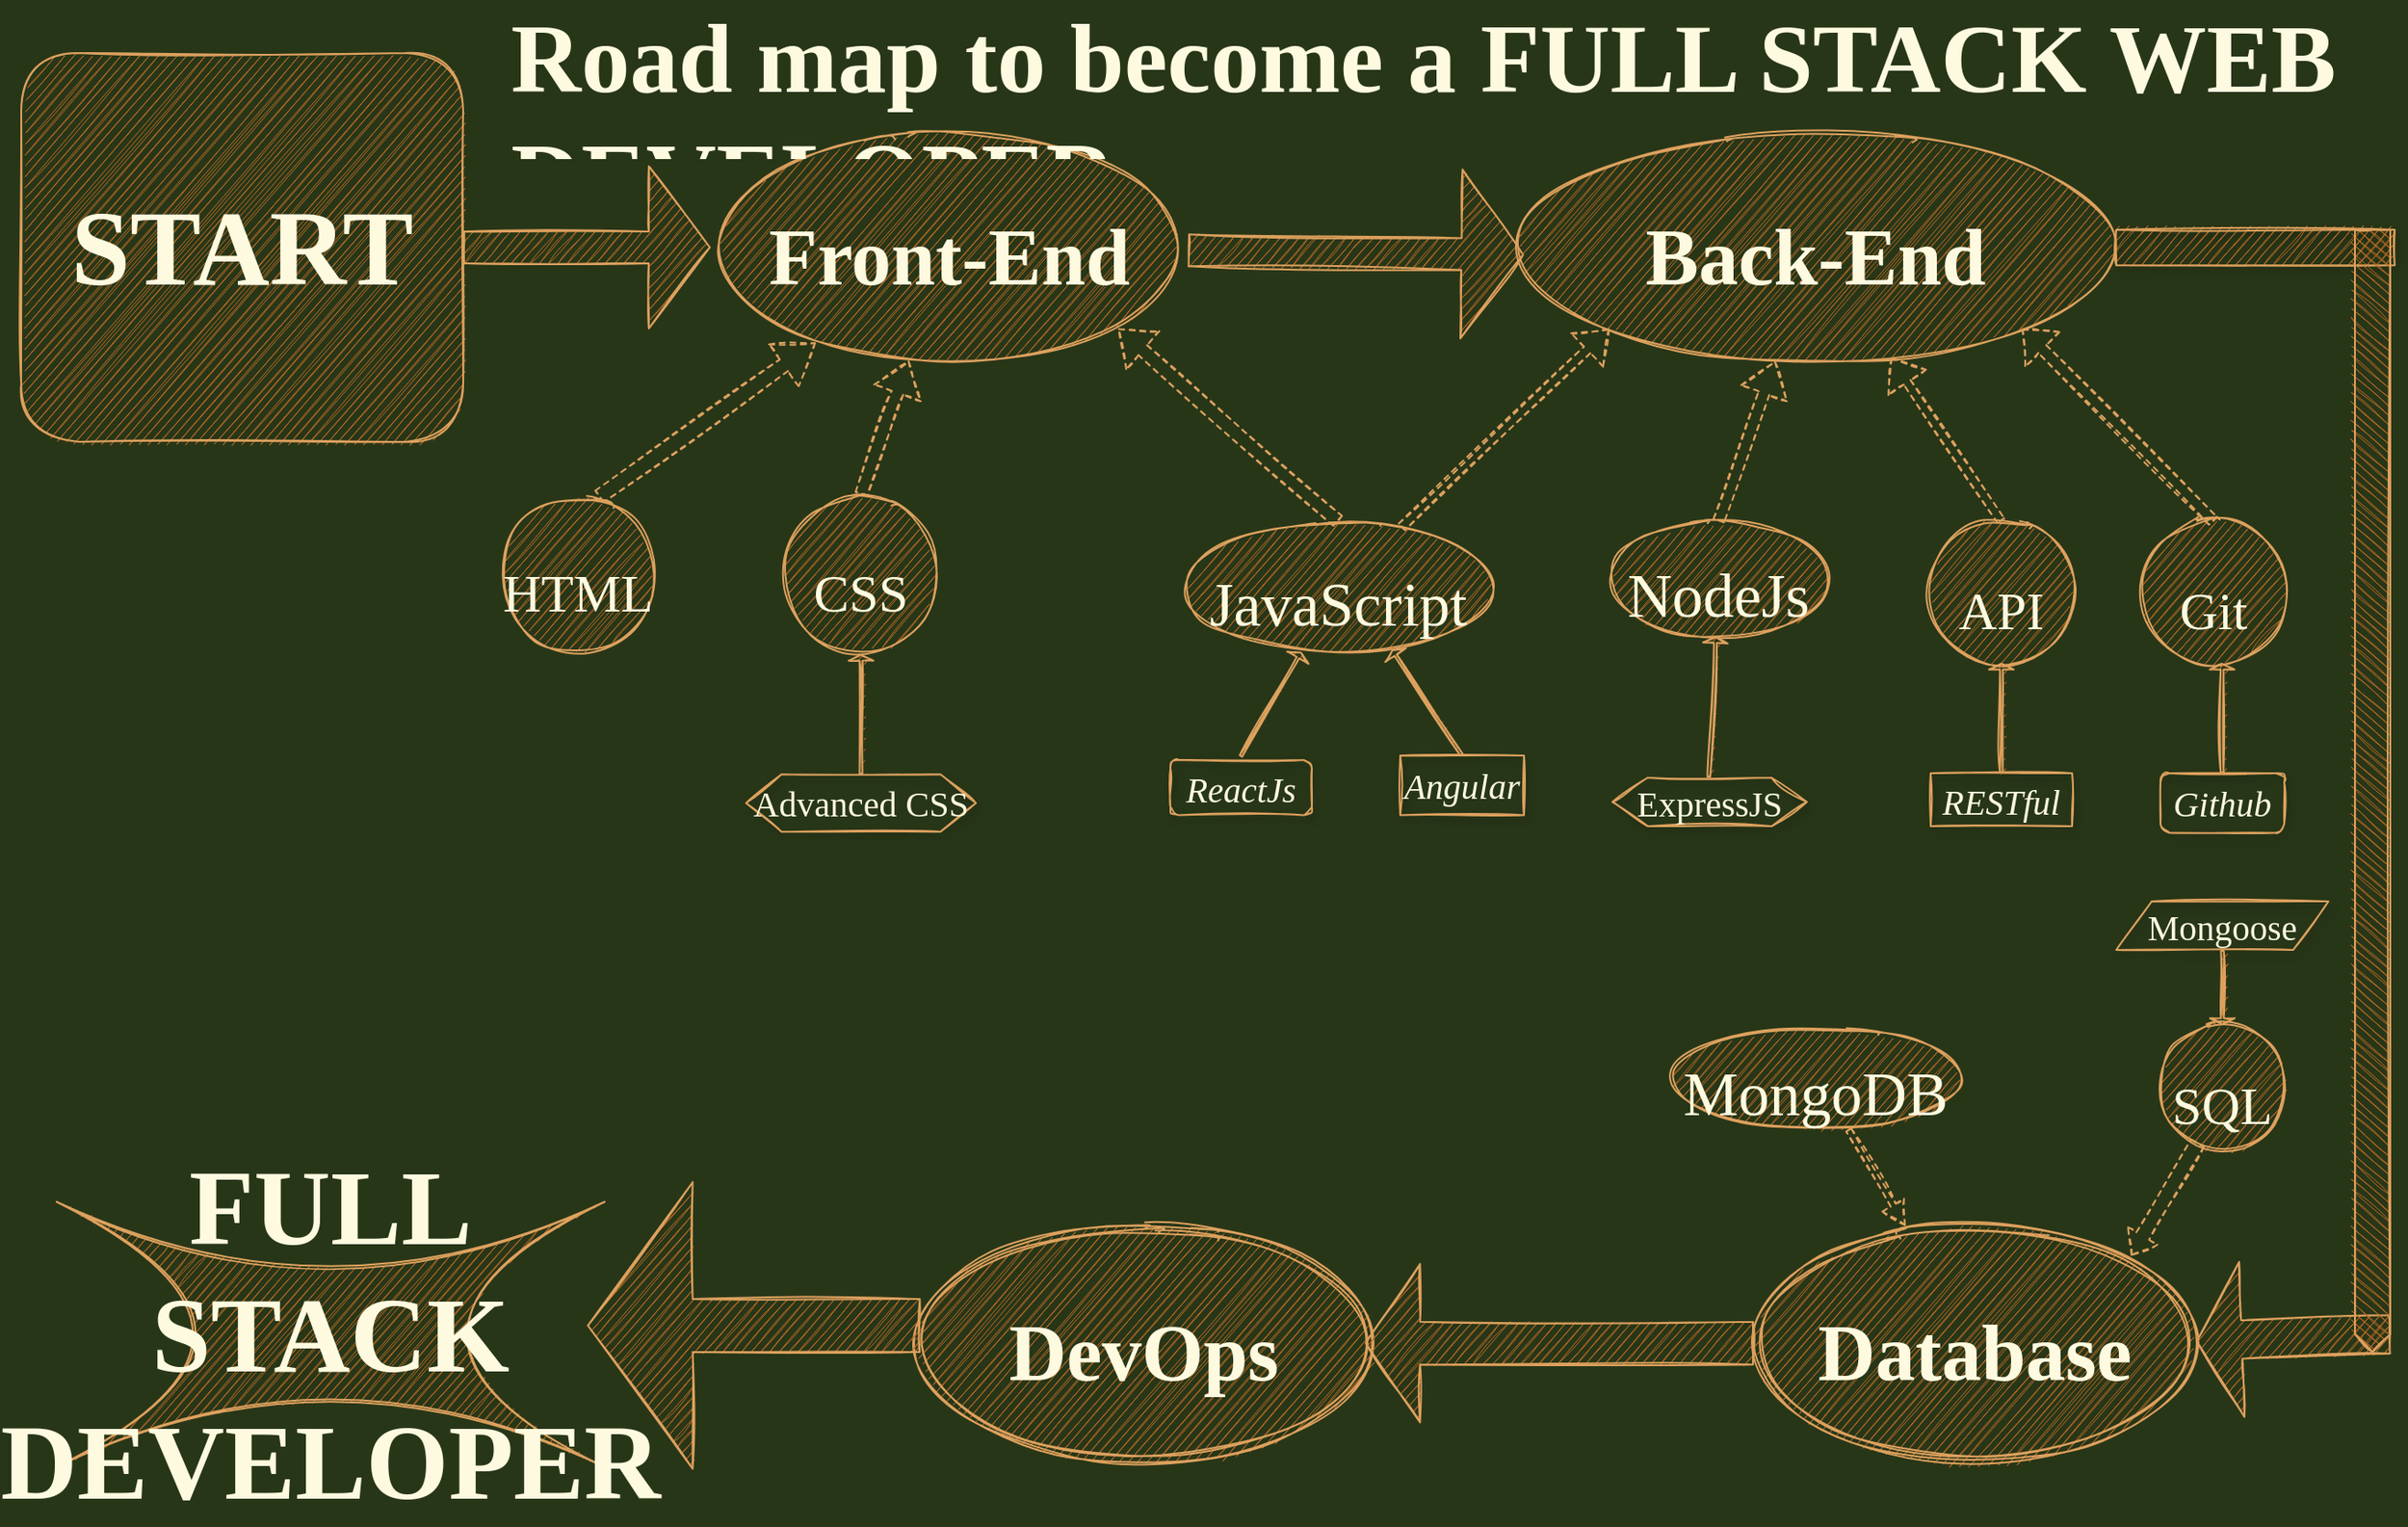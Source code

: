 <mxfile version="14.1.3" type="github" pages="2">
  <diagram id="CsrqnA929PZ32z1xLhLB" name="Page-1">
    <mxGraphModel dx="5660" dy="4140" grid="1" gridSize="10" guides="1" tooltips="1" connect="1" arrows="1" fold="1" page="1" pageScale="1" pageWidth="1400" pageHeight="850" background="#283618" math="0" shadow="0">
      <root>
        <mxCell id="0" />
        <mxCell id="1" parent="0" />
        <mxCell id="RULEtSPXPsWNLCoPCkr5-1" value="&lt;font style=&quot;font-size: 60px;&quot;&gt;&lt;b style=&quot;font-size: 60px;&quot;&gt;START&lt;/b&gt;&lt;/font&gt;" style="rounded=1;whiteSpace=wrap;html=1;sketch=1;fontFamily=Cabin Sketch;fontSource=https%3A%2F%2Ffonts.googleapis.com%2Fcss%3Ffamily%3DCabin%2BSketch;fontSize=60;fillColor=#BC6C25;strokeColor=#DDA15E;fontColor=#FEFAE0;" parent="1" vertex="1">
          <mxGeometry y="40" width="250" height="220" as="geometry" />
        </mxCell>
        <mxCell id="RULEtSPXPsWNLCoPCkr5-3" value="&lt;font style=&quot;font-size: 30px&quot;&gt;HTML&lt;/font&gt;" style="ellipse;whiteSpace=wrap;html=1;aspect=fixed;sketch=1;fontFamily=Cabin Sketch;fontSource=https%3A%2F%2Ffonts.googleapis.com%2Fcss%3Ffamily%3DCabin%2BSketch;fontSize=60;fillColor=#BC6C25;strokeColor=#DDA15E;fontColor=#FEFAE0;" parent="1" vertex="1">
          <mxGeometry x="270" y="290" width="90" height="90" as="geometry" />
        </mxCell>
        <mxCell id="RULEtSPXPsWNLCoPCkr5-4" value="&lt;font style=&quot;font-size: 30px&quot;&gt;CSS&lt;/font&gt;" style="ellipse;whiteSpace=wrap;html=1;aspect=fixed;sketch=1;fontFamily=Cabin Sketch;fontSource=https%3A%2F%2Ffonts.googleapis.com%2Fcss%3Ffamily%3DCabin%2BSketch;fontSize=60;fillColor=#BC6C25;strokeColor=#DDA15E;fontColor=#FEFAE0;" parent="1" vertex="1">
          <mxGeometry x="430" y="290" width="90" height="90" as="geometry" />
        </mxCell>
        <mxCell id="RULEtSPXPsWNLCoPCkr5-5" value="&lt;font style=&quot;font-size: 45px&quot;&gt;Front-End&lt;/font&gt;" style="ellipse;whiteSpace=wrap;html=1;sketch=1;fontFamily=Cabin Sketch;fontSource=https%3A%2F%2Ffonts.googleapis.com%2Fcss%3Ffamily%3DCabin%2BSketch;fontSize=60;fontStyle=1;fillColor=#BC6C25;strokeColor=#DDA15E;fontColor=#FEFAE0;" parent="1" vertex="1">
          <mxGeometry x="390" y="85" width="270" height="130" as="geometry" />
        </mxCell>
        <mxCell id="RULEtSPXPsWNLCoPCkr5-9" value="" style="shape=flexArrow;endArrow=classic;html=1;fontFamily=Cabin Sketch;fontSource=https%3A%2F%2Ffonts.googleapis.com%2Fcss%3Ffamily%3DCabin%2BSketch;fontSize=60;exitX=0.629;exitY=0.013;exitDx=0;exitDy=0;exitPerimeter=0;sketch=1;rounded=0;dashed=1;strokeColor=#DDA15E;fontColor=#FEFAE0;width=8;endSize=6.874;labelBackgroundColor=#283618;" parent="1" source="RULEtSPXPsWNLCoPCkr5-3" target="RULEtSPXPsWNLCoPCkr5-5" edge="1">
          <mxGeometry width="50" height="50" relative="1" as="geometry">
            <mxPoint x="390" y="230" as="sourcePoint" />
            <mxPoint x="440" y="180" as="targetPoint" />
          </mxGeometry>
        </mxCell>
        <mxCell id="RULEtSPXPsWNLCoPCkr5-10" value="" style="shape=flexArrow;endArrow=classic;html=1;fontFamily=Cabin Sketch;fontSource=https%3A%2F%2Ffonts.googleapis.com%2Fcss%3Ffamily%3DCabin%2BSketch;fontSize=60;sketch=1;rounded=0;exitX=0.5;exitY=0;exitDx=0;exitDy=0;dashed=1;strokeColor=#DDA15E;fontColor=#FEFAE0;width=6.857;endSize=5.954;labelBackgroundColor=#283618;" parent="1" source="RULEtSPXPsWNLCoPCkr5-4" target="RULEtSPXPsWNLCoPCkr5-5" edge="1">
          <mxGeometry width="50" height="50" relative="1" as="geometry">
            <mxPoint x="680" y="240" as="sourcePoint" />
            <mxPoint x="730" y="190" as="targetPoint" />
          </mxGeometry>
        </mxCell>
        <mxCell id="RULEtSPXPsWNLCoPCkr5-11" value="" style="shape=flexArrow;endArrow=classic;html=1;fontFamily=Cabin Sketch;fontSource=https%3A%2F%2Ffonts.googleapis.com%2Fcss%3Ffamily%3DCabin%2BSketch;fontSize=60;sketch=1;rounded=0;entryX=0;entryY=0.5;entryDx=0;entryDy=0;endWidth=72.857;endSize=11.172;fillColor=#BC6C25;strokeColor=#DDA15E;fontColor=#FEFAE0;exitX=1;exitY=0.5;exitDx=0;exitDy=0;width=17.931;labelBackgroundColor=#283618;" parent="1" source="RULEtSPXPsWNLCoPCkr5-1" target="RULEtSPXPsWNLCoPCkr5-5" edge="1">
          <mxGeometry width="50" height="50" relative="1" as="geometry">
            <mxPoint x="250" y="100" as="sourcePoint" />
            <mxPoint x="300" y="50" as="targetPoint" />
          </mxGeometry>
        </mxCell>
        <mxCell id="RULEtSPXPsWNLCoPCkr5-13" value="&lt;font style=&quot;font-size: 35px&quot;&gt;JavaScript&lt;/font&gt;" style="ellipse;whiteSpace=wrap;html=1;sketch=1;fontFamily=Cabin Sketch;fontSource=https%3A%2F%2Ffonts.googleapis.com%2Fcss%3Ffamily%3DCabin%2BSketch;fontSize=60;fillColor=#BC6C25;strokeColor=#DDA15E;fontColor=#FEFAE0;" parent="1" vertex="1">
          <mxGeometry x="660" y="305" width="170" height="75" as="geometry" />
        </mxCell>
        <mxCell id="RULEtSPXPsWNLCoPCkr5-14" value="" style="shape=flexArrow;endArrow=classic;html=1;fontFamily=Cabin Sketch;fontSource=https%3A%2F%2Ffonts.googleapis.com%2Fcss%3Ffamily%3DCabin%2BSketch;fontSize=60;entryX=1;entryY=1;entryDx=0;entryDy=0;rounded=0;sketch=1;exitX=0.5;exitY=0;exitDx=0;exitDy=0;dashed=1;strokeColor=#DDA15E;fontColor=#FEFAE0;width=7.429;endSize=5.651;labelBackgroundColor=#283618;" parent="1" source="RULEtSPXPsWNLCoPCkr5-13" target="RULEtSPXPsWNLCoPCkr5-5" edge="1">
          <mxGeometry width="50" height="50" relative="1" as="geometry">
            <mxPoint x="840" y="270" as="sourcePoint" />
            <mxPoint x="910" y="220" as="targetPoint" />
          </mxGeometry>
        </mxCell>
        <mxCell id="RULEtSPXPsWNLCoPCkr5-15" value="" style="shape=flexArrow;endArrow=classic;html=1;fontFamily=Cabin Sketch;fontSource=https%3A%2F%2Ffonts.googleapis.com%2Fcss%3Ffamily%3DCabin%2BSketch;fontSize=60;sketch=1;rounded=0;endWidth=76.667;endSize=11.29;entryX=0;entryY=0.532;entryDx=0;entryDy=0;entryPerimeter=0;fillColor=#BC6C25;strokeColor=#DDA15E;fontColor=#FEFAE0;width=18;labelBackgroundColor=#283618;" parent="1" source="RULEtSPXPsWNLCoPCkr5-5" target="RULEtSPXPsWNLCoPCkr5-16" edge="1">
          <mxGeometry width="50" height="50" relative="1" as="geometry">
            <mxPoint x="660" y="159" as="sourcePoint" />
            <mxPoint x="970" y="90" as="targetPoint" />
          </mxGeometry>
        </mxCell>
        <mxCell id="RULEtSPXPsWNLCoPCkr5-16" value="&lt;font style=&quot;font-size: 45px&quot;&gt;&lt;b&gt;Back-End&lt;/b&gt;&lt;/font&gt;" style="ellipse;whiteSpace=wrap;html=1;sketch=1;fontFamily=Cabin Sketch;fontSource=https%3A%2F%2Ffonts.googleapis.com%2Fcss%3Ffamily%3DCabin%2BSketch;fontSize=60;fillColor=#BC6C25;strokeColor=#DDA15E;fontColor=#FEFAE0;" parent="1" vertex="1">
          <mxGeometry x="850" y="85" width="330" height="130" as="geometry" />
        </mxCell>
        <mxCell id="RULEtSPXPsWNLCoPCkr5-17" value="" style="shape=flexArrow;endArrow=classic;html=1;fontFamily=Cabin Sketch;fontSource=https%3A%2F%2Ffonts.googleapis.com%2Fcss%3Ffamily%3DCabin%2BSketch;fontSize=60;rounded=0;sketch=1;dashed=1;strokeColor=#DDA15E;fontColor=#FEFAE0;entryX=0;entryY=1;entryDx=0;entryDy=0;width=5.143;endSize=5.314;labelBackgroundColor=#283618;" parent="1" source="RULEtSPXPsWNLCoPCkr5-13" target="RULEtSPXPsWNLCoPCkr5-16" edge="1">
          <mxGeometry width="50" height="50" relative="1" as="geometry">
            <mxPoint x="1026.61" y="264.04" as="sourcePoint" />
            <mxPoint x="889.998" y="140.002" as="targetPoint" />
          </mxGeometry>
        </mxCell>
        <mxCell id="RULEtSPXPsWNLCoPCkr5-18" value="&lt;font style=&quot;font-size: 35px&quot;&gt;NodeJs&lt;/font&gt;" style="ellipse;whiteSpace=wrap;html=1;sketch=1;fontFamily=Cabin Sketch;fontSource=https%3A%2F%2Ffonts.googleapis.com%2Fcss%3Ffamily%3DCabin%2BSketch;fontSize=60;fillColor=#BC6C25;strokeColor=#DDA15E;fontColor=#FEFAE0;" parent="1" vertex="1">
          <mxGeometry x="900" y="305" width="120" height="65" as="geometry" />
        </mxCell>
        <mxCell id="RULEtSPXPsWNLCoPCkr5-20" value="" style="shape=flexArrow;endArrow=classic;html=1;fontFamily=Cabin Sketch;fontSource=https%3A%2F%2Ffonts.googleapis.com%2Fcss%3Ffamily%3DCabin%2BSketch;fontSize=60;sketch=1;rounded=0;exitX=0.5;exitY=0;exitDx=0;exitDy=0;dashed=1;strokeColor=#DDA15E;fontColor=#FEFAE0;width=6.286;endSize=5.897;labelBackgroundColor=#283618;" parent="1" source="RULEtSPXPsWNLCoPCkr5-18" target="RULEtSPXPsWNLCoPCkr5-16" edge="1">
          <mxGeometry width="50" height="50" relative="1" as="geometry">
            <mxPoint x="1120" y="270" as="sourcePoint" />
            <mxPoint x="1105.793" y="184.757" as="targetPoint" />
          </mxGeometry>
        </mxCell>
        <mxCell id="RULEtSPXPsWNLCoPCkr5-22" value="&lt;font style=&quot;font-size: 30px&quot;&gt;API&lt;/font&gt;" style="ellipse;whiteSpace=wrap;html=1;aspect=fixed;sketch=1;fontFamily=Cabin Sketch;fontSource=https%3A%2F%2Ffonts.googleapis.com%2Fcss%3Ffamily%3DCabin%2BSketch;fontSize=60;fillColor=#BC6C25;strokeColor=#DDA15E;fontColor=#FEFAE0;" parent="1" vertex="1">
          <mxGeometry x="1080" y="305" width="80" height="80" as="geometry" />
        </mxCell>
        <mxCell id="RULEtSPXPsWNLCoPCkr5-23" value="" style="shape=flexArrow;endArrow=classic;html=1;fontFamily=Cabin Sketch;fontSource=https%3A%2F%2Ffonts.googleapis.com%2Fcss%3Ffamily%3DCabin%2BSketch;fontSize=60;sketch=1;rounded=0;exitX=0.5;exitY=0;exitDx=0;exitDy=0;dashed=1;strokeColor=#DDA15E;fontColor=#FEFAE0;width=4.571;endSize=4.96;labelBackgroundColor=#283618;" parent="1" source="RULEtSPXPsWNLCoPCkr5-22" target="RULEtSPXPsWNLCoPCkr5-16" edge="1">
          <mxGeometry width="50" height="50" relative="1" as="geometry">
            <mxPoint x="1191.53" y="270" as="sourcePoint" />
            <mxPoint x="1140" y="150" as="targetPoint" />
          </mxGeometry>
        </mxCell>
        <mxCell id="RULEtSPXPsWNLCoPCkr5-24" value="&lt;font style=&quot;font-size: 30px&quot;&gt;Git&lt;/font&gt;" style="ellipse;whiteSpace=wrap;html=1;aspect=fixed;sketch=1;fontFamily=Cabin Sketch;fontSource=https%3A%2F%2Ffonts.googleapis.com%2Fcss%3Ffamily%3DCabin%2BSketch;fontSize=60;fillColor=#BC6C25;strokeColor=#DDA15E;fontColor=#FEFAE0;" parent="1" vertex="1">
          <mxGeometry x="1200" y="305" width="80" height="80" as="geometry" />
        </mxCell>
        <mxCell id="RULEtSPXPsWNLCoPCkr5-25" value="" style="shape=flexArrow;endArrow=classic;html=1;fontFamily=Cabin Sketch;fontSource=https%3A%2F%2Ffonts.googleapis.com%2Fcss%3Ffamily%3DCabin%2BSketch;fontSize=60;entryX=1;entryY=1;entryDx=0;entryDy=0;rounded=0;sketch=1;exitX=0.5;exitY=0;exitDx=0;exitDy=0;dashed=1;strokeColor=#DDA15E;fontColor=#FEFAE0;width=6.286;endSize=4.92;labelBackgroundColor=#283618;" parent="1" source="RULEtSPXPsWNLCoPCkr5-24" target="RULEtSPXPsWNLCoPCkr5-16" edge="1">
          <mxGeometry width="50" height="50" relative="1" as="geometry">
            <mxPoint x="1280" y="264" as="sourcePoint" />
            <mxPoint x="1129.999" y="140.002" as="targetPoint" />
          </mxGeometry>
        </mxCell>
        <mxCell id="RULEtSPXPsWNLCoPCkr5-30" value="&lt;b style=&quot;font-size: 60px;&quot;&gt;&lt;font style=&quot;font-size: 60px;&quot; face=&quot;Nerko One&quot; data-font-src=&quot;https://fonts.googleapis.com/css?family=Nerko+One&quot;&gt;FULL STACK DEVELOPER&lt;/font&gt;&lt;/b&gt;" style="shape=switch;whiteSpace=wrap;html=1;sketch=1;fontFamily=Cabin Sketch;fontSource=https%3A%2F%2Ffonts.googleapis.com%2Fcss%3Ffamily%3DCabin%2BSketch;fontSize=60;fillColor=#BC6C25;strokeColor=#DDA15E;fontColor=#FEFAE0;" parent="1" vertex="1">
          <mxGeometry x="20" y="690" width="310" height="150" as="geometry" />
        </mxCell>
        <mxCell id="RULEtSPXPsWNLCoPCkr5-40" value="&lt;font style=&quot;font-size: 30px&quot;&gt;SQL&lt;/font&gt;" style="ellipse;whiteSpace=wrap;html=1;aspect=fixed;sketch=1;fontFamily=Cabin Sketch;fontSource=https%3A%2F%2Ffonts.googleapis.com%2Fcss%3Ffamily%3DCabin%2BSketch;fontSize=60;fillColor=#BC6C25;strokeColor=#DDA15E;fontColor=#FEFAE0;" parent="1" vertex="1">
          <mxGeometry x="1210.01" y="590" width="70" height="70" as="geometry" />
        </mxCell>
        <mxCell id="RULEtSPXPsWNLCoPCkr5-42" value="&lt;font style=&quot;font-size: 35px&quot;&gt;MongoDB&lt;/font&gt;" style="ellipse;whiteSpace=wrap;html=1;sketch=1;fontFamily=Cabin Sketch;fontSource=https%3A%2F%2Ffonts.googleapis.com%2Fcss%3Ffamily%3DCabin%2BSketch;fontSize=60;fillColor=#BC6C25;strokeColor=#DDA15E;fontColor=#FEFAE0;" parent="1" vertex="1">
          <mxGeometry x="935" y="590" width="160" height="60" as="geometry" />
        </mxCell>
        <mxCell id="RULEtSPXPsWNLCoPCkr5-54" value="&lt;font style=&quot;font-size: 20px;&quot;&gt;&lt;i style=&quot;font-size: 20px;&quot;&gt;Angular&lt;/i&gt;&lt;/font&gt;" style="rounded=0;whiteSpace=wrap;html=1;shadow=1;sketch=1;fontFamily=Cabin Sketch;fontSource=https%3A%2F%2Ffonts.googleapis.com%2Fcss%3Ffamily%3DCabin%2BSketch;fontSize=20;fillColor=none;strokeColor=#DDA15E;fontColor=#FEFAE0;" parent="1" vertex="1">
          <mxGeometry x="780" y="437.5" width="70" height="33.75" as="geometry" />
        </mxCell>
        <mxCell id="RULEtSPXPsWNLCoPCkr5-56" value="&lt;i style=&quot;font-size: 20px;&quot;&gt;ReactJs&lt;/i&gt;" style="rounded=1;whiteSpace=wrap;html=1;shadow=1;sketch=1;fillColor=none;fontFamily=Cabin Sketch;fontSource=https%3A%2F%2Ffonts.googleapis.com%2Fcss%3Ffamily%3DCabin%2BSketch;fontSize=20;strokeColor=#DDA15E;fontColor=#FEFAE0;" parent="1" vertex="1">
          <mxGeometry x="650" y="440" width="80" height="31.25" as="geometry" />
        </mxCell>
        <mxCell id="RULEtSPXPsWNLCoPCkr5-61" value="&lt;font style=&quot;font-size: 20px;&quot;&gt;ExpressJS&lt;/font&gt;" style="shape=hexagon;perimeter=hexagonPerimeter2;whiteSpace=wrap;html=1;fixedSize=1;shadow=1;sketch=1;fillColor=none;fontFamily=Cabin Sketch;fontSource=https%3A%2F%2Ffonts.googleapis.com%2Fcss%3Ffamily%3DCabin%2BSketch;fontSize=20;strokeColor=#DDA15E;fontColor=#FEFAE0;" parent="1" vertex="1">
          <mxGeometry x="900" y="450" width="110" height="27.5" as="geometry" />
        </mxCell>
        <mxCell id="RULEtSPXPsWNLCoPCkr5-63" value="&lt;font style=&quot;font-size: 20px;&quot;&gt;&lt;i style=&quot;font-size: 20px;&quot;&gt;RESTful&lt;br style=&quot;font-size: 20px;&quot;&gt;&lt;/i&gt;&lt;/font&gt;" style="rounded=0;whiteSpace=wrap;html=1;shadow=1;sketch=1;fontFamily=Cabin Sketch;fontSource=https%3A%2F%2Ffonts.googleapis.com%2Fcss%3Ffamily%3DCabin%2BSketch;fontSize=20;fillColor=none;strokeColor=#DDA15E;fontColor=#FEFAE0;" parent="1" vertex="1">
          <mxGeometry x="1080" y="447.5" width="80" height="30" as="geometry" />
        </mxCell>
        <mxCell id="RULEtSPXPsWNLCoPCkr5-65" value="&lt;i style=&quot;font-size: 20px;&quot;&gt;Github&lt;/i&gt;" style="rounded=1;whiteSpace=wrap;html=1;shadow=1;sketch=1;fillColor=none;fontFamily=Cabin Sketch;fontSource=https%3A%2F%2Ffonts.googleapis.com%2Fcss%3Ffamily%3DCabin%2BSketch;fontSize=20;strokeColor=#DDA15E;fontColor=#FEFAE0;" parent="1" vertex="1">
          <mxGeometry x="1210" y="447.5" width="70" height="33.75" as="geometry" />
        </mxCell>
        <mxCell id="RULEtSPXPsWNLCoPCkr5-67" value="&lt;font style=&quot;font-size: 20px;&quot;&gt;Mongoose&lt;/font&gt;" style="shape=parallelogram;perimeter=parallelogramPerimeter;whiteSpace=wrap;html=1;fixedSize=1;shadow=1;sketch=1;fillColor=none;fontFamily=Cabin Sketch;fontSource=https%3A%2F%2Ffonts.googleapis.com%2Fcss%3Ffamily%3DCabin%2BSketch;fontSize=20;strokeColor=#DDA15E;fontColor=#FEFAE0;" parent="1" vertex="1">
          <mxGeometry x="1185.01" y="520" width="120" height="27.5" as="geometry" />
        </mxCell>
        <mxCell id="RULEtSPXPsWNLCoPCkr5-73" value="&lt;font face=&quot;Londrina Sketch&quot; data-font-src=&quot;https://fonts.googleapis.com/css?family=Londrina+Sketch&quot; style=&quot;font-size: 55px;&quot;&gt;&lt;b style=&quot;font-size: 55px;&quot;&gt;Road map to become a&amp;nbsp;&lt;span style=&quot;text-align: center; font-size: 55px;&quot;&gt;&lt;font style=&quot;font-size: 55px;&quot;&gt;FULL STACK WEB DEVELOPER&lt;/font&gt;&lt;/span&gt;&lt;/b&gt;&lt;/font&gt;" style="text;html=1;strokeColor=none;fillColor=none;spacing=5;spacingTop=-20;whiteSpace=wrap;overflow=hidden;rounded=0;sketch=0;fontColor=#FEFAE0;fontSize=55;" parent="1" vertex="1">
          <mxGeometry x="272.48" y="20" width="1070" height="80" as="geometry" />
        </mxCell>
        <mxCell id="5UXTaZUjnU3X2tG4UIjb-1" value="" style="rounded=0;whiteSpace=wrap;html=1;shadow=1;sketch=1;fillColor=#BC6C25;fontFamily=Cabin Sketch;fontSource=https%3A%2F%2Ffonts.googleapis.com%2Fcss%3Ffamily%3DCabin%2BSketch;fontSize=60;rotation=-180;strokeColor=#DDA15E;fontColor=#FEFAE0;" vertex="1" parent="1">
          <mxGeometry x="1185.01" y="140.01" width="157.47" height="20.08" as="geometry" />
        </mxCell>
        <mxCell id="H3Hx2ve4RziUgdU_Ayq3-2" value="&lt;font style=&quot;font-size: 45px&quot;&gt;&lt;b&gt;Database&lt;/b&gt;&lt;/font&gt;" style="ellipse;shape=doubleEllipse;whiteSpace=wrap;html=1;sketch=1;fontFamily=Cabin Sketch;fontSource=https%3A%2F%2Ffonts.googleapis.com%2Fcss%3Ffamily%3DCabin%2BSketch;fontSize=60;fillColor=#BC6C25;strokeColor=#DDA15E;fontColor=#FEFAE0;" vertex="1" parent="1">
          <mxGeometry x="980" y="700" width="250" height="140" as="geometry" />
        </mxCell>
        <mxCell id="H3Hx2ve4RziUgdU_Ayq3-11" value="&lt;font style=&quot;font-size: 45px&quot;&gt;&lt;b&gt;DevOps&lt;/b&gt;&lt;/font&gt;" style="ellipse;shape=doubleEllipse;whiteSpace=wrap;html=1;sketch=1;fontFamily=Cabin Sketch;fontSource=https%3A%2F%2Ffonts.googleapis.com%2Fcss%3Ffamily%3DCabin%2BSketch;fontSize=60;fillColor=#BC6C25;strokeColor=#DDA15E;fontColor=#FEFAE0;" vertex="1" parent="1">
          <mxGeometry x="510" y="700" width="250" height="140" as="geometry" />
        </mxCell>
        <mxCell id="H3Hx2ve4RziUgdU_Ayq3-13" value="" style="shape=flexArrow;endArrow=classic;html=1;fontFamily=Cabin Sketch;fontSource=https%3A%2F%2Ffonts.googleapis.com%2Fcss%3Ffamily%3DCabin%2BSketch;fontSize=60;sketch=1;rounded=0;entryX=1;entryY=0.5;entryDx=0;entryDy=0;endWidth=64.286;endSize=9.9;fillColor=#BC6C25;strokeColor=#DDA15E;fontColor=#FEFAE0;exitX=0;exitY=0.5;exitDx=0;exitDy=0;width=24.286;labelBackgroundColor=#283618;" edge="1" parent="1" source="H3Hx2ve4RziUgdU_Ayq3-2" target="H3Hx2ve4RziUgdU_Ayq3-11">
          <mxGeometry width="50" height="50" relative="1" as="geometry">
            <mxPoint x="970" y="630" as="sourcePoint" />
            <mxPoint x="1110.0" y="630" as="targetPoint" />
          </mxGeometry>
        </mxCell>
        <mxCell id="H3Hx2ve4RziUgdU_Ayq3-14" value="" style="shape=flexArrow;endArrow=classic;html=1;fontFamily=Cabin Sketch;fontSource=https%3A%2F%2Ffonts.googleapis.com%2Fcss%3Ffamily%3DCabin%2BSketch;fontSize=60;sketch=1;rounded=0;entryX=1;entryY=0.5;entryDx=0;entryDy=0;endWidth=131.19;endSize=19.429;fillColor=#BC6C25;strokeColor=#DDA15E;fontColor=#FEFAE0;exitX=0;exitY=0.5;exitDx=0;exitDy=0;width=30.0;labelBackgroundColor=#283618;" edge="1" parent="1">
          <mxGeometry width="50" height="50" relative="1" as="geometry">
            <mxPoint x="508.75" y="760.0" as="sourcePoint" />
            <mxPoint x="320" y="760.0" as="targetPoint" />
          </mxGeometry>
        </mxCell>
        <mxCell id="H3Hx2ve4RziUgdU_Ayq3-16" value="&lt;font style=&quot;font-size: 20px&quot;&gt;Advanced CSS&lt;/font&gt;" style="shape=hexagon;perimeter=hexagonPerimeter2;whiteSpace=wrap;html=1;fixedSize=1;shadow=1;sketch=1;fillColor=none;fontFamily=Cabin Sketch;fontSource=https%3A%2F%2Ffonts.googleapis.com%2Fcss%3Ffamily%3DCabin%2BSketch;fontSize=20;strokeColor=#DDA15E;fontColor=#FEFAE0;" vertex="1" parent="1">
          <mxGeometry x="410" y="448.13" width="130" height="32.5" as="geometry" />
        </mxCell>
        <mxCell id="H3Hx2ve4RziUgdU_Ayq3-17" value="" style="shape=flexArrow;endArrow=classic;html=1;fontFamily=Cabin Sketch;fontSource=https%3A%2F%2Ffonts.googleapis.com%2Fcss%3Ffamily%3DCabin%2BSketch;fontSize=60;sketch=1;rounded=0;entryX=1;entryY=0.5;entryDx=0;entryDy=0;endWidth=65;endSize=8.166;fillColor=#BC6C25;strokeColor=#DDA15E;fontColor=#FEFAE0;exitX=0;exitY=0;exitDx=625;exitDy=0;exitPerimeter=0;width=21.714;labelBackgroundColor=#283618;" edge="1" parent="1" source="H3Hx2ve4RziUgdU_Ayq3-18">
          <mxGeometry width="50" height="50" relative="1" as="geometry">
            <mxPoint x="1310" y="769" as="sourcePoint" />
            <mxPoint x="1230" y="768.75" as="targetPoint" />
          </mxGeometry>
        </mxCell>
        <mxCell id="H3Hx2ve4RziUgdU_Ayq3-18" value="" style="html=1;shadow=0;dashed=0;align=center;verticalAlign=middle;shape=mxgraph.arrows2.arrow;dy=0;dx=10;notch=0;fontFamily=Londrina Sketch;fontSource=https%3A%2F%2Ffonts.googleapis.com%2Fcss%3Ffamily%3DLondrina%2BSketch;fontSize=50;sketch=1;rotation=90;fillColor=#BC6C25;strokeColor=#DDA15E;fontColor=#FEFAE0;" vertex="1" parent="1">
          <mxGeometry x="1012.5" y="447.5" width="635" height="20" as="geometry" />
        </mxCell>
        <mxCell id="H3Hx2ve4RziUgdU_Ayq3-23" value="" style="shape=flexArrow;endArrow=classic;html=1;fontFamily=Cabin Sketch;fontSource=https%3A%2F%2Ffonts.googleapis.com%2Fcss%3Ffamily%3DCabin%2BSketch;fontSize=60;sketch=1;rounded=0;exitX=0.302;exitY=0.949;exitDx=0;exitDy=0;dashed=1;strokeColor=#DDA15E;fontColor=#FEFAE0;entryX=1;entryY=0;entryDx=0;entryDy=0;exitPerimeter=0;width=8.4;endSize=3.816;endWidth=9.887;labelBackgroundColor=#283618;" edge="1" parent="1" source="RULEtSPXPsWNLCoPCkr5-40" target="H3Hx2ve4RziUgdU_Ayq3-2">
          <mxGeometry width="50" height="50" relative="1" as="geometry">
            <mxPoint x="860" y="633.17" as="sourcePoint" />
            <mxPoint x="891.411" y="547.502" as="targetPoint" />
          </mxGeometry>
        </mxCell>
        <mxCell id="H3Hx2ve4RziUgdU_Ayq3-24" value="" style="shape=flexArrow;endArrow=classic;html=1;fontFamily=Cabin Sketch;fontSource=https%3A%2F%2Ffonts.googleapis.com%2Fcss%3Ffamily%3DCabin%2BSketch;fontSize=60;sketch=1;rounded=0;exitX=0.615;exitY=0.983;exitDx=0;exitDy=0;dashed=1;strokeColor=#DDA15E;fontColor=#FEFAE0;width=3.333;endSize=4.003;endWidth=9.887;exitPerimeter=0;labelBackgroundColor=#283618;" edge="1" parent="1" source="RULEtSPXPsWNLCoPCkr5-42" target="H3Hx2ve4RziUgdU_Ayq3-2">
          <mxGeometry width="50" height="50" relative="1" as="geometry">
            <mxPoint x="1132.76" y="635.93" as="sourcePoint" />
            <mxPoint x="1094.998" y="700.003" as="targetPoint" />
          </mxGeometry>
        </mxCell>
        <mxCell id="H3Hx2ve4RziUgdU_Ayq3-29" value="" style="shape=flexArrow;endArrow=classic;html=1;fontSize=20;fontColor=#FEFAE0;fillColor=#BC6C25;width=1.6;endSize=0.772;endWidth=11.36;exitX=0.5;exitY=0;exitDx=0;exitDy=0;entryX=0.5;entryY=1;entryDx=0;entryDy=0;strokeColor=#DDA15E;sketch=1;labelBackgroundColor=#283618;" edge="1" parent="1" source="H3Hx2ve4RziUgdU_Ayq3-16" target="RULEtSPXPsWNLCoPCkr5-4">
          <mxGeometry width="50" height="50" relative="1" as="geometry">
            <mxPoint x="570" y="448.13" as="sourcePoint" />
            <mxPoint x="580" y="390" as="targetPoint" />
          </mxGeometry>
        </mxCell>
        <mxCell id="H3Hx2ve4RziUgdU_Ayq3-30" value="" style="shape=flexArrow;endArrow=classic;html=1;fontSize=20;fontColor=#FEFAE0;fillColor=#BC6C25;width=1.6;endSize=0.772;endWidth=11.36;exitX=0.5;exitY=0;exitDx=0;exitDy=0;strokeColor=#DDA15E;sketch=1;labelBackgroundColor=#283618;" edge="1" parent="1" target="RULEtSPXPsWNLCoPCkr5-13">
          <mxGeometry width="50" height="50" relative="1" as="geometry">
            <mxPoint x="689.66" y="438.13" as="sourcePoint" />
            <mxPoint x="689.66" y="370" as="targetPoint" />
          </mxGeometry>
        </mxCell>
        <mxCell id="H3Hx2ve4RziUgdU_Ayq3-31" value="" style="shape=flexArrow;endArrow=classic;html=1;fontSize=20;fontColor=#FEFAE0;fillColor=#BC6C25;width=1.6;endSize=0.772;endWidth=11.36;exitX=0.5;exitY=0;exitDx=0;exitDy=0;strokeColor=#DDA15E;entryX=0.678;entryY=0.967;entryDx=0;entryDy=0;entryPerimeter=0;sketch=1;labelBackgroundColor=#283618;" edge="1" parent="1" source="RULEtSPXPsWNLCoPCkr5-54" target="RULEtSPXPsWNLCoPCkr5-13">
          <mxGeometry width="50" height="50" relative="1" as="geometry">
            <mxPoint x="699.66" y="448.13" as="sourcePoint" />
            <mxPoint x="733.965" y="388.834" as="targetPoint" />
          </mxGeometry>
        </mxCell>
        <mxCell id="H3Hx2ve4RziUgdU_Ayq3-32" value="" style="shape=flexArrow;endArrow=classic;html=1;fontSize=20;fontColor=#FEFAE0;fillColor=#BC6C25;width=1.6;endSize=0.772;endWidth=11.36;exitX=0.5;exitY=0;exitDx=0;exitDy=0;strokeColor=#DDA15E;sketch=1;labelBackgroundColor=#283618;" edge="1" parent="1" target="RULEtSPXPsWNLCoPCkr5-18">
          <mxGeometry width="50" height="50" relative="1" as="geometry">
            <mxPoint x="954.5" y="450" as="sourcePoint" />
            <mxPoint x="954.5" y="381.87" as="targetPoint" />
          </mxGeometry>
        </mxCell>
        <mxCell id="H3Hx2ve4RziUgdU_Ayq3-33" value="" style="shape=flexArrow;endArrow=classic;html=1;fontSize=20;fontColor=#FEFAE0;fillColor=#BC6C25;width=1.6;endSize=0.772;endWidth=11.36;exitX=0.5;exitY=0;exitDx=0;exitDy=0;strokeColor=#DDA15E;entryX=0.5;entryY=1;entryDx=0;entryDy=0;sketch=1;labelBackgroundColor=#283618;" edge="1" parent="1" target="RULEtSPXPsWNLCoPCkr5-22">
          <mxGeometry width="50" height="50" relative="1" as="geometry">
            <mxPoint x="1120" y="447.5" as="sourcePoint" />
            <mxPoint x="1124.056" y="367.491" as="targetPoint" />
          </mxGeometry>
        </mxCell>
        <mxCell id="H3Hx2ve4RziUgdU_Ayq3-34" value="" style="shape=flexArrow;endArrow=classic;html=1;fontSize=20;fontColor=#FEFAE0;fillColor=#BC6C25;width=1.6;endSize=0.772;endWidth=11.36;exitX=0.5;exitY=0;exitDx=0;exitDy=0;strokeColor=#DDA15E;entryX=0.5;entryY=1;entryDx=0;entryDy=0;sketch=1;labelBackgroundColor=#283618;" edge="1" parent="1">
          <mxGeometry width="50" height="50" relative="1" as="geometry">
            <mxPoint x="1244.87" y="447.5" as="sourcePoint" />
            <mxPoint x="1244.87" y="385" as="targetPoint" />
          </mxGeometry>
        </mxCell>
        <mxCell id="H3Hx2ve4RziUgdU_Ayq3-35" value="" style="shape=flexArrow;endArrow=classic;html=1;fontSize=20;fontColor=#FEFAE0;fillColor=#BC6C25;width=1.6;endSize=0.772;endWidth=11.36;exitX=0.5;exitY=1;exitDx=0;exitDy=0;strokeColor=#DDA15E;entryX=0.5;entryY=0;entryDx=0;entryDy=0;sketch=1;labelBackgroundColor=#283618;" edge="1" parent="1" source="RULEtSPXPsWNLCoPCkr5-67" target="RULEtSPXPsWNLCoPCkr5-40">
          <mxGeometry width="50" height="50" relative="1" as="geometry">
            <mxPoint x="1305.01" y="565" as="sourcePoint" />
            <mxPoint x="1260" y="570" as="targetPoint" />
          </mxGeometry>
        </mxCell>
      </root>
    </mxGraphModel>
  </diagram>
  <diagram id="GOR38uBCckI5hwyzRbmP" name="Page-2">
    <mxGraphModel dx="1700" dy="1026" grid="1" gridSize="10" guides="1" tooltips="1" connect="1" arrows="1" fold="1" page="1" pageScale="1" pageWidth="850" pageHeight="1400" math="0" shadow="0">
      <root>
        <mxCell id="BLUFZJLjG7JazQHHvbp2-0" />
        <mxCell id="BLUFZJLjG7JazQHHvbp2-1" parent="BLUFZJLjG7JazQHHvbp2-0" />
        <mxCell id="6mUZqY2NjnWaYTihv7jZ-0" value="&lt;font data-font-src=&quot;https://fonts.googleapis.com/css?family=Londrina+Sketch&quot; style=&quot;font-size: 41px;&quot;&gt;&lt;b style=&quot;font-size: 41px;&quot;&gt;Road map to become a&amp;nbsp;&lt;span style=&quot;text-align: center; font-size: 41px;&quot;&gt;&lt;font style=&quot;font-size: 41px;&quot;&gt;FULL STACK WEB DEVELOPER&lt;/font&gt;&lt;/span&gt;&lt;/b&gt;&lt;/font&gt;" style="text;html=1;strokeColor=none;fillColor=none;spacing=5;spacingTop=-20;whiteSpace=wrap;overflow=hidden;rounded=0;sketch=0;fontColor=#1D3557;fontFamily=Londrina Sketch;fontSource=https%3A%2F%2Ffonts.googleapis.com%2Fcss%3Ffamily%3DLondrina%2BSketch;fontSize=41;" vertex="1" parent="BLUFZJLjG7JazQHHvbp2-1">
          <mxGeometry x="30" y="20" width="800" height="80" as="geometry" />
        </mxCell>
        <mxCell id="VArr-njwVMsqY7vdDynK-0" value="&lt;font style=&quot;font-size: 50px;&quot;&gt;&lt;b style=&quot;font-size: 50px;&quot;&gt;START&lt;/b&gt;&lt;/font&gt;" style="rounded=1;whiteSpace=wrap;html=1;sketch=1;fontFamily=Cabin Sketch;fontSource=https%3A%2F%2Ffonts.googleapis.com%2Fcss%3Ffamily%3DCabin%2BSketch;fontSize=50;fillColor=#A8DADC;strokeColor=#457B9D;fontColor=#1D3557;" vertex="1" parent="BLUFZJLjG7JazQHHvbp2-1">
          <mxGeometry x="360" y="70" width="170" height="120" as="geometry" />
        </mxCell>
        <mxCell id="kIjlhedsho0cuzEbB8hq-0" value="&lt;b style=&quot;font-size: 45px;&quot;&gt;&lt;font style=&quot;font-size: 45px;&quot; face=&quot;Nerko One&quot; data-font-src=&quot;https://fonts.googleapis.com/css?family=Nerko+One&quot;&gt;FULL STACK DEVELOPER&lt;/font&gt;&lt;/b&gt;" style="shape=switch;whiteSpace=wrap;html=1;sketch=1;fontFamily=Cabin Sketch;fontSource=https%3A%2F%2Ffonts.googleapis.com%2Fcss%3Ffamily%3DCabin%2BSketch;fontSize=45;fillColor=#A8DADC;strokeColor=#457B9D;fontColor=#1D3557;" vertex="1" parent="BLUFZJLjG7JazQHHvbp2-1">
          <mxGeometry x="250" y="1290" width="420" height="100" as="geometry" />
        </mxCell>
        <mxCell id="WRmjTi9fRsedz77U72Nh-0" value="&lt;font style=&quot;font-size: 40px;&quot;&gt;Front-End&lt;/font&gt;" style="ellipse;whiteSpace=wrap;html=1;sketch=1;fontFamily=Cabin Sketch;fontSource=https%3A%2F%2Ffonts.googleapis.com%2Fcss%3Ffamily%3DCabin%2BSketch;fontSize=40;fontStyle=1;fillColor=#A8DADC;strokeColor=#457B9D;fontColor=#1D3557;" vertex="1" parent="BLUFZJLjG7JazQHHvbp2-1">
          <mxGeometry x="345" y="290" width="220" height="90" as="geometry" />
        </mxCell>
        <mxCell id="3ChPNKr_iiwS4hrC-AMY-0" value="&lt;font style=&quot;font-size: 40px;&quot;&gt;&lt;b style=&quot;font-size: 40px;&quot;&gt;Back-End&lt;/b&gt;&lt;/font&gt;" style="ellipse;whiteSpace=wrap;html=1;sketch=1;fontFamily=Cabin Sketch;fontSource=https%3A%2F%2Ffonts.googleapis.com%2Fcss%3Ffamily%3DCabin%2BSketch;fontSize=40;fillColor=#A8DADC;strokeColor=#457B9D;fontColor=#1D3557;" vertex="1" parent="BLUFZJLjG7JazQHHvbp2-1">
          <mxGeometry x="350" y="520" width="220" height="90" as="geometry" />
        </mxCell>
        <mxCell id="wZAj0cDmUY5qXmYk2RCR-0" value="&lt;font style=&quot;font-size: 40px;&quot;&gt;&lt;b style=&quot;font-size: 40px;&quot;&gt;Database&lt;/b&gt;&lt;/font&gt;" style="ellipse;shape=doubleEllipse;whiteSpace=wrap;html=1;sketch=1;fontFamily=Cabin Sketch;fontSource=https%3A%2F%2Ffonts.googleapis.com%2Fcss%3Ffamily%3DCabin%2BSketch;fontSize=40;fillColor=#A8DADC;strokeColor=#457B9D;fontColor=#1D3557;" vertex="1" parent="BLUFZJLjG7JazQHHvbp2-1">
          <mxGeometry x="360" y="790" width="210" height="100" as="geometry" />
        </mxCell>
        <mxCell id="39BGI1wkctboMa_Muias-2" value="&lt;font style=&quot;font-size: 40px&quot;&gt;&lt;b style=&quot;font-size: 40px&quot;&gt;DevOps&lt;/b&gt;&lt;/font&gt;" style="ellipse;shape=doubleEllipse;whiteSpace=wrap;html=1;sketch=1;fontFamily=Cabin Sketch;fontSource=https%3A%2F%2Ffonts.googleapis.com%2Fcss%3Ffamily%3DCabin%2BSketch;fontSize=40;fillColor=#A8DADC;strokeColor=#457B9D;fontColor=#1D3557;" vertex="1" parent="BLUFZJLjG7JazQHHvbp2-1">
          <mxGeometry x="360" y="1040" width="210" height="100" as="geometry" />
        </mxCell>
      </root>
    </mxGraphModel>
  </diagram>
</mxfile>
